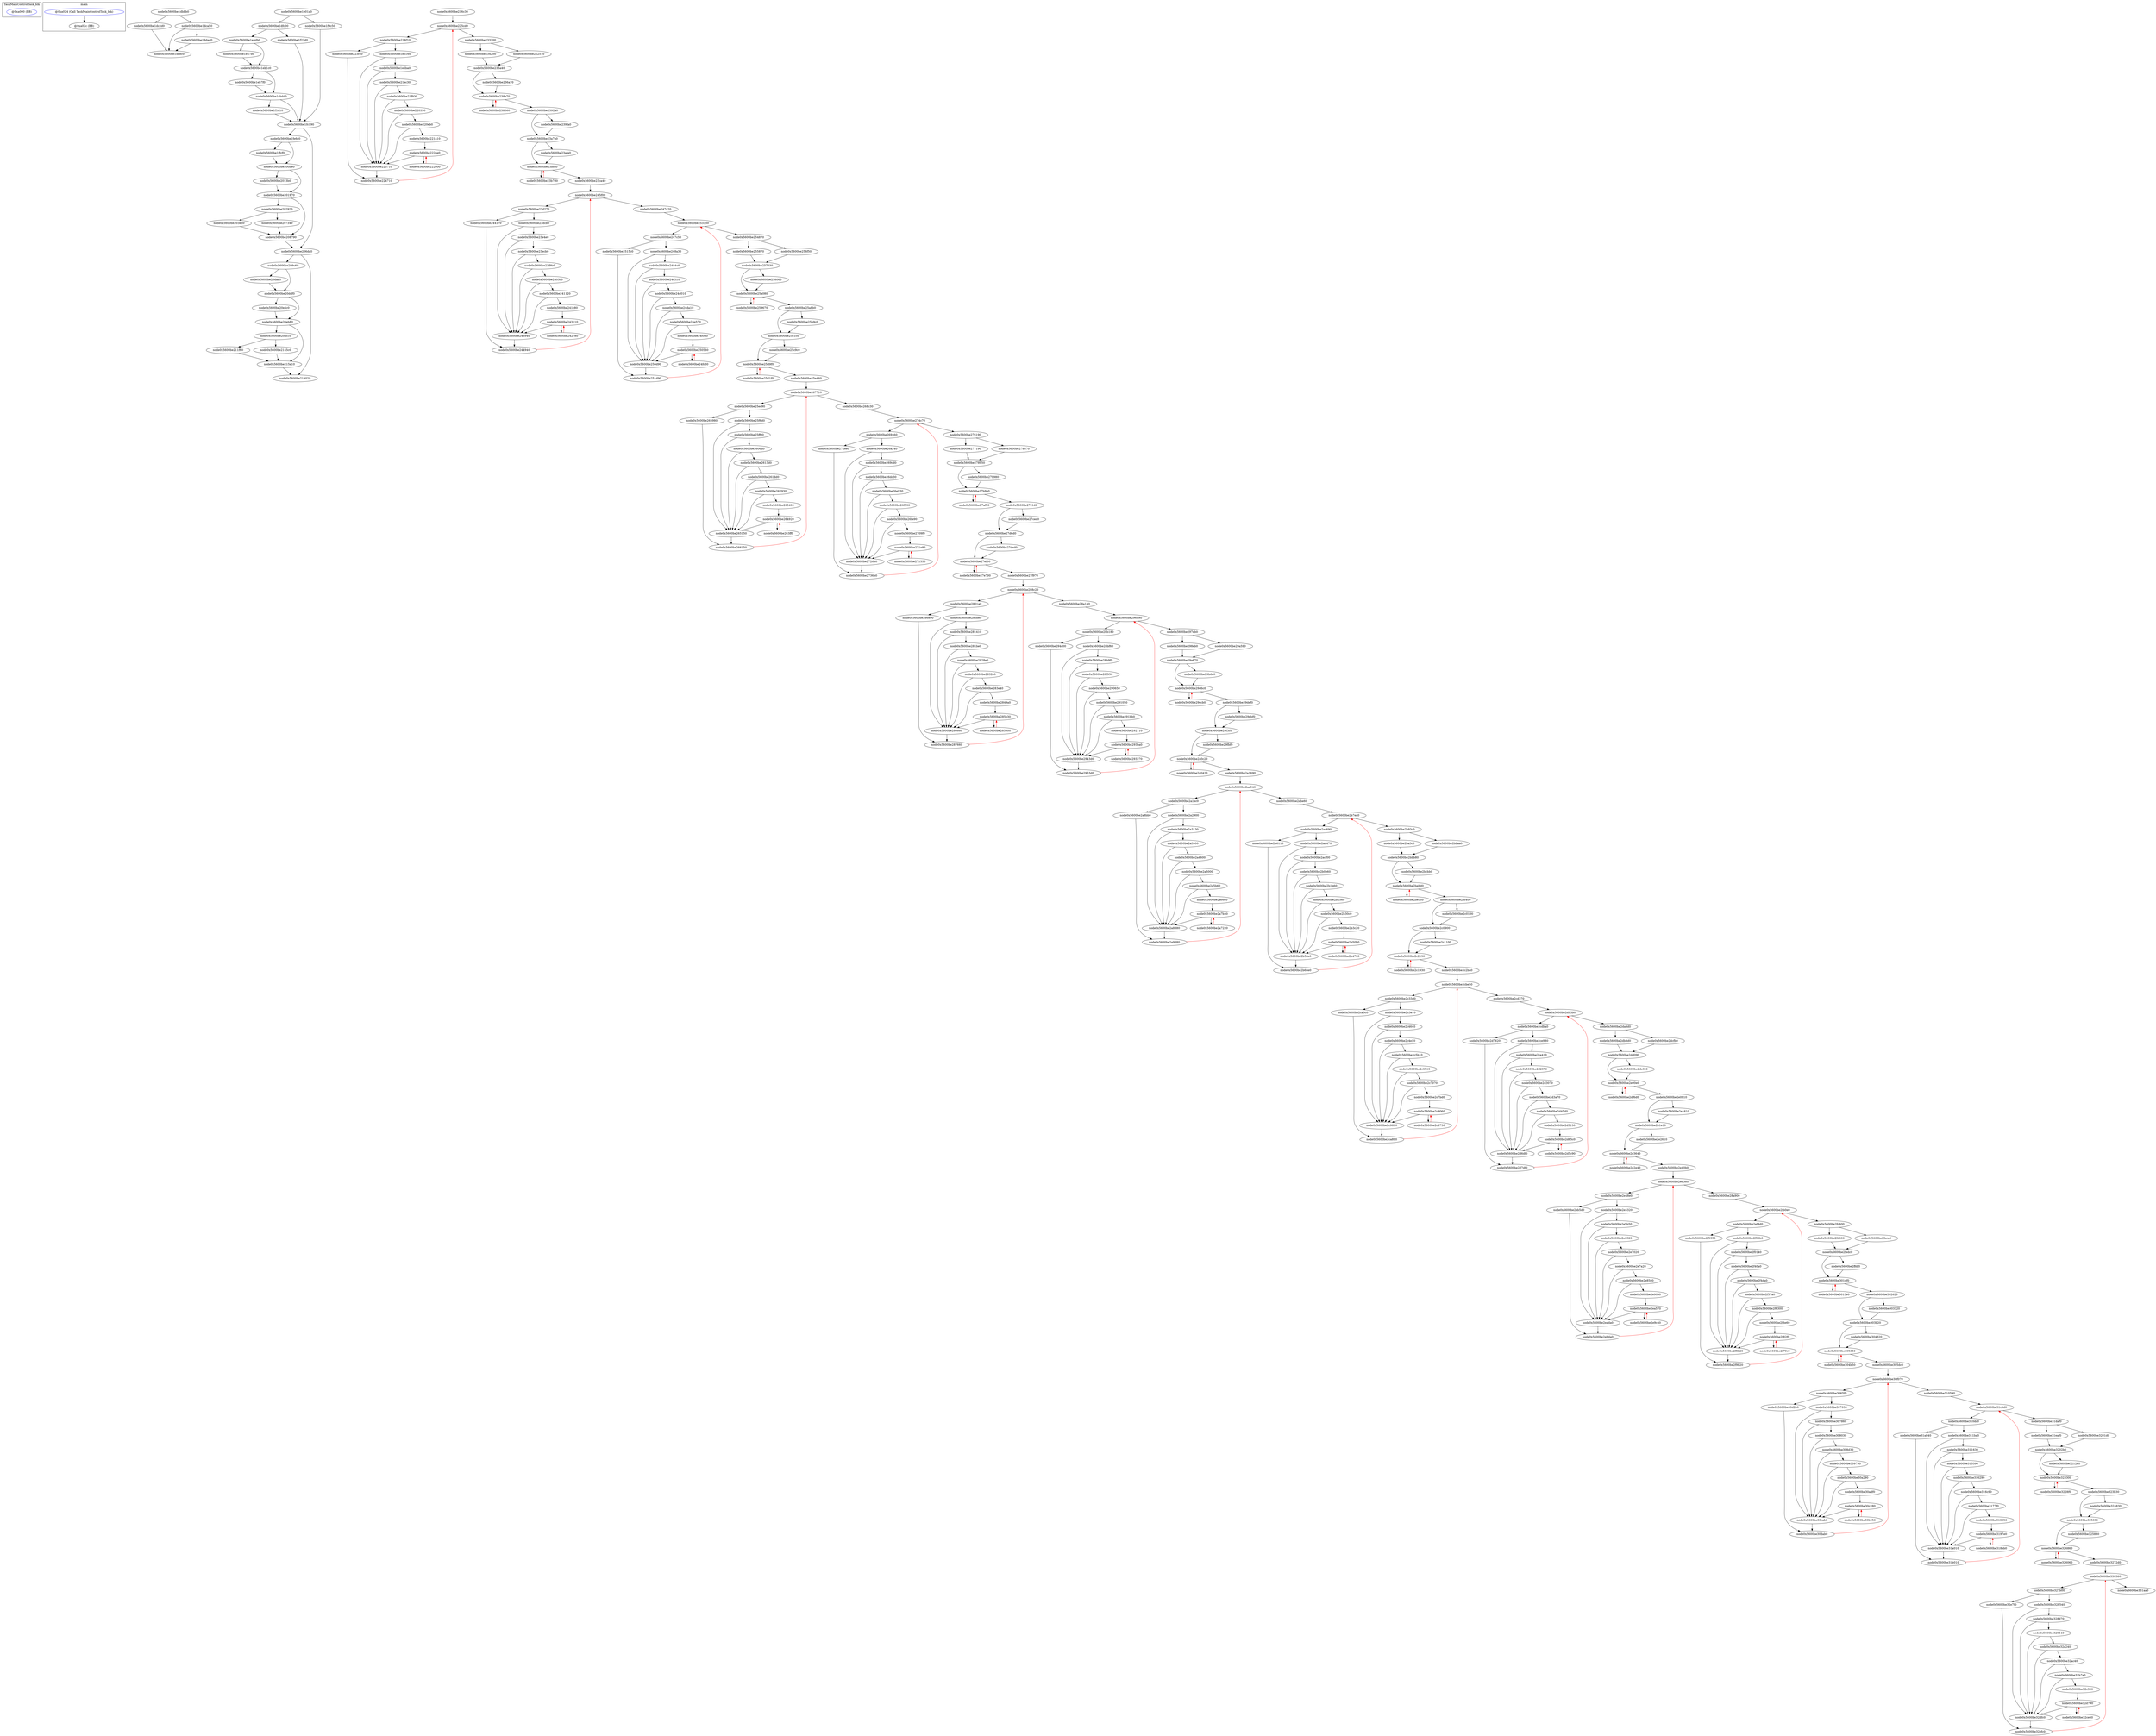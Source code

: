 digraph G {
subgraph cluster_TaskMainControlTask_blk {
graph [label = "TaskMainControlTask_blk"];
node0x5600be226e30 [label = "@0xa000 (BB)" ,color="blue"];
}
subgraph cluster_main {
graph [label = "main"];
node0x5600be228a30 [label = "@0xa024 (Call TaskMainControlTask_blk)" ,color="blue"];
node0x5600be22a320 [label = "@0xa02c (BB)"];
}
node0x5600be1dbbb0 -> node0x5600be1dc2d0;
node0x5600be1dbbb0 -> node0x5600be1dca50;
node0x5600be1dc2d0 -> node0x5600be1deec0;
node0x5600be1dca50 -> node0x5600be1ddad0;
node0x5600be1dca50 -> node0x5600be1deec0;
node0x5600be1ddad0 -> node0x5600be1deec0;
node0x5600be1e01a0 -> node0x5600be1dfc00;
node0x5600be1e01a0 -> node0x5600be1f9c50;
node0x5600be1dfc00 -> node0x5600be1e4db0;
node0x5600be1dfc00 -> node0x5600be1f22d0;
node0x5600be1e4db0 -> node0x5600be1e47b0;
node0x5600be1e4db0 -> node0x5600be1eb1c0;
node0x5600be1e47b0 -> node0x5600be1eb1c0;
node0x5600be1eb1c0 -> node0x5600be1eb7f0;
node0x5600be1eb1c0 -> node0x5600be1ebdd0;
node0x5600be1eb7f0 -> node0x5600be1ebdd0;
node0x5600be1ebdd0 -> node0x5600be1f1d10;
node0x5600be1ebdd0 -> node0x5600be1fc190;
node0x5600be1f1d10 -> node0x5600be1fc190;
node0x5600be1f22d0 -> node0x5600be1fc190;
node0x5600be1f9c50 -> node0x5600be1fc190;
node0x5600be1fc190 -> node0x5600be1fe6c0;
node0x5600be1fc190 -> node0x5600be206da0;
node0x5600be1fe6c0 -> node0x5600be1ffcf0;
node0x5600be1fe6c0 -> node0x5600be200be0;
node0x5600be1ffcf0 -> node0x5600be200be0;
node0x5600be200be0 -> node0x5600be2013b0;
node0x5600be200be0 -> node0x5600be201970;
node0x5600be2013b0 -> node0x5600be201970;
node0x5600be201970 -> node0x5600be202920;
node0x5600be201970 -> node0x5600be208790;
node0x5600be202920 -> node0x5600be203e50;
node0x5600be202920 -> node0x5600be207340;
node0x5600be203e50 -> node0x5600be208790;
node0x5600be207340 -> node0x5600be208790;
node0x5600be208790 -> node0x5600be206da0;
node0x5600be206da0 -> node0x5600be209c60;
node0x5600be206da0 -> node0x5600be214020;
node0x5600be209c60 -> node0x5600be20daa0;
node0x5600be209c60 -> node0x5600be20ddf0;
node0x5600be20daa0 -> node0x5600be20ddf0;
node0x5600be20ddf0 -> node0x5600be20e5c0;
node0x5600be20ddf0 -> node0x5600be20eb80;
node0x5600be20e5c0 -> node0x5600be20eb80;
node0x5600be20eb80 -> node0x5600be20fb10;
node0x5600be20eb80 -> node0x5600be215a10;
node0x5600be20fb10 -> node0x5600be211f60;
node0x5600be20fb10 -> node0x5600be2145c0;
node0x5600be211f60 -> node0x5600be215a10;
node0x5600be2145c0 -> node0x5600be215a10;
node0x5600be215a10 -> node0x5600be214020;
node0x5600be216c30 -> node0x5600be225cd0;
node0x5600be216f10 -> node0x5600be1e6160;
node0x5600be216f10 -> node0x5600be223f40;
node0x5600be1e6160 -> node0x5600be1e5ba0;
node0x5600be1e6160 -> node0x5600be223710;
node0x5600be1e5ba0 -> node0x5600be21ec30;
node0x5600be1e5ba0 -> node0x5600be223710;
node0x5600be21ec30 -> node0x5600be21f930;
node0x5600be21ec30 -> node0x5600be223710;
node0x5600be21f930 -> node0x5600be220350;
node0x5600be21f930 -> node0x5600be223710;
node0x5600be220350 -> node0x5600be220eb0;
node0x5600be220350 -> node0x5600be223710;
node0x5600be220eb0 -> node0x5600be221a10;
node0x5600be220eb0 -> node0x5600be223710;
node0x5600be221a10 -> node0x5600be222ee0;
node0x5600be222e00 -> node0x5600be222ee0[color="red"];
node0x5600be222ee0 -> node0x5600be222e00;
node0x5600be222ee0 -> node0x5600be223710;
node0x5600be223710 -> node0x5600be224710;
node0x5600be223f40 -> node0x5600be224710;
node0x5600be224710 -> node0x5600be225cd0[color="red"];
node0x5600be225cd0 -> node0x5600be216f10;
node0x5600be225cd0 -> node0x5600be233200;
node0x5600be233200 -> node0x5600be234200;
node0x5600be233200 -> node0x5600be222570;
node0x5600be234200 -> node0x5600be235a40;
node0x5600be222570 -> node0x5600be235a40;
node0x5600be235a40 -> node0x5600be236a70;
node0x5600be235a40 -> node0x5600be238a70;
node0x5600be236a70 -> node0x5600be238a70;
node0x5600be238060 -> node0x5600be238a70[color="red"];
node0x5600be238a70 -> node0x5600be238060;
node0x5600be238a70 -> node0x5600be2392a0;
node0x5600be2392a0 -> node0x5600be239fa0;
node0x5600be2392a0 -> node0x5600be23a7a0;
node0x5600be239fa0 -> node0x5600be23a7a0;
node0x5600be23a7a0 -> node0x5600be23afa0;
node0x5600be23a7a0 -> node0x5600be23bfd0;
node0x5600be23afa0 -> node0x5600be23bfd0;
node0x5600be23b7d0 -> node0x5600be23bfd0[color="red"];
node0x5600be23bfd0 -> node0x5600be23b7d0;
node0x5600be23bfd0 -> node0x5600be23ca40;
node0x5600be23ca40 -> node0x5600be245f00;
node0x5600be23d270 -> node0x5600be23dcb0;
node0x5600be23d270 -> node0x5600be244170;
node0x5600be23dcb0 -> node0x5600be23e4e0;
node0x5600be23dcb0 -> node0x5600be243940;
node0x5600be23e4e0 -> node0x5600be23ecb0;
node0x5600be23e4e0 -> node0x5600be243940;
node0x5600be23ecb0 -> node0x5600be23f9b0;
node0x5600be23ecb0 -> node0x5600be243940;
node0x5600be23f9b0 -> node0x5600be2405c0;
node0x5600be23f9b0 -> node0x5600be243940;
node0x5600be2405c0 -> node0x5600be241120;
node0x5600be2405c0 -> node0x5600be243940;
node0x5600be241120 -> node0x5600be241c80;
node0x5600be241120 -> node0x5600be243940;
node0x5600be241c80 -> node0x5600be243110;
node0x5600be2427e0 -> node0x5600be243110[color="red"];
node0x5600be243110 -> node0x5600be2427e0;
node0x5600be243110 -> node0x5600be243940;
node0x5600be243940 -> node0x5600be244940;
node0x5600be244170 -> node0x5600be244940;
node0x5600be244940 -> node0x5600be245f00[color="red"];
node0x5600be245f00 -> node0x5600be23d270;
node0x5600be245f00 -> node0x5600be247420;
node0x5600be247420 -> node0x5600be253350;
node0x5600be247c50 -> node0x5600be248a30;
node0x5600be247c50 -> node0x5600be2515c0;
node0x5600be248a30 -> node0x5600be2484c0;
node0x5600be248a30 -> node0x5600be250d90;
node0x5600be2484c0 -> node0x5600be24c310;
node0x5600be2484c0 -> node0x5600be250d90;
node0x5600be24c310 -> node0x5600be24d010;
node0x5600be24c310 -> node0x5600be250d90;
node0x5600be24d010 -> node0x5600be24da10;
node0x5600be24d010 -> node0x5600be250d90;
node0x5600be24da10 -> node0x5600be24e570;
node0x5600be24da10 -> node0x5600be250d90;
node0x5600be24e570 -> node0x5600be24f0d0;
node0x5600be24e570 -> node0x5600be250d90;
node0x5600be24f0d0 -> node0x5600be250560;
node0x5600be24fc30 -> node0x5600be250560[color="red"];
node0x5600be250560 -> node0x5600be24fc30;
node0x5600be250560 -> node0x5600be250d90;
node0x5600be250d90 -> node0x5600be251d90;
node0x5600be2515c0 -> node0x5600be251d90;
node0x5600be251d90 -> node0x5600be253350[color="red"];
node0x5600be253350 -> node0x5600be247c50;
node0x5600be253350 -> node0x5600be254870;
node0x5600be254870 -> node0x5600be255870;
node0x5600be254870 -> node0x5600be256f50;
node0x5600be255870 -> node0x5600be257030;
node0x5600be256f50 -> node0x5600be257030;
node0x5600be257030 -> node0x5600be258060;
node0x5600be257030 -> node0x5600be25a080;
node0x5600be258060 -> node0x5600be25a080;
node0x5600be259670 -> node0x5600be25a080[color="red"];
node0x5600be25a080 -> node0x5600be259670;
node0x5600be25a080 -> node0x5600be25a8b0;
node0x5600be25a8b0 -> node0x5600be25b9c0;
node0x5600be25a8b0 -> node0x5600be25c1c0;
node0x5600be25b9c0 -> node0x5600be25c1c0;
node0x5600be25c1c0 -> node0x5600be25c9c0;
node0x5600be25c1c0 -> node0x5600be25d9f0;
node0x5600be25c9c0 -> node0x5600be25d9f0;
node0x5600be25d1f0 -> node0x5600be25d9f0[color="red"];
node0x5600be25d9f0 -> node0x5600be25d1f0;
node0x5600be25d9f0 -> node0x5600be25e460;
node0x5600be25e460 -> node0x5600be267710;
node0x5600be25ec90 -> node0x5600be25f6d0;
node0x5600be25ec90 -> node0x5600be265980;
node0x5600be25f6d0 -> node0x5600be25ff00;
node0x5600be25f6d0 -> node0x5600be265150;
node0x5600be25ff00 -> node0x5600be2606d0;
node0x5600be25ff00 -> node0x5600be265150;
node0x5600be2606d0 -> node0x5600be2613d0;
node0x5600be2606d0 -> node0x5600be265150;
node0x5600be2613d0 -> node0x5600be261dd0;
node0x5600be2613d0 -> node0x5600be265150;
node0x5600be261dd0 -> node0x5600be262930;
node0x5600be261dd0 -> node0x5600be265150;
node0x5600be262930 -> node0x5600be263490;
node0x5600be262930 -> node0x5600be265150;
node0x5600be263490 -> node0x5600be264920;
node0x5600be263ff0 -> node0x5600be264920[color="red"];
node0x5600be264920 -> node0x5600be263ff0;
node0x5600be264920 -> node0x5600be265150;
node0x5600be265150 -> node0x5600be266150;
node0x5600be265980 -> node0x5600be266150;
node0x5600be266150 -> node0x5600be267710[color="red"];
node0x5600be267710 -> node0x5600be25ec90;
node0x5600be267710 -> node0x5600be268c30;
node0x5600be268c30 -> node0x5600be274c70;
node0x5600be269460 -> node0x5600be26a240;
node0x5600be269460 -> node0x5600be272ee0;
node0x5600be26a240 -> node0x5600be269cd0;
node0x5600be26a240 -> node0x5600be2726b0;
node0x5600be269cd0 -> node0x5600be26dc30;
node0x5600be269cd0 -> node0x5600be2726b0;
node0x5600be26dc30 -> node0x5600be26e930;
node0x5600be26dc30 -> node0x5600be2726b0;
node0x5600be26e930 -> node0x5600be26f330;
node0x5600be26e930 -> node0x5600be2726b0;
node0x5600be26f330 -> node0x5600be26fe90;
node0x5600be26f330 -> node0x5600be2726b0;
node0x5600be26fe90 -> node0x5600be2709f0;
node0x5600be26fe90 -> node0x5600be2726b0;
node0x5600be2709f0 -> node0x5600be271e80;
node0x5600be271550 -> node0x5600be271e80[color="red"];
node0x5600be271e80 -> node0x5600be271550;
node0x5600be271e80 -> node0x5600be2726b0;
node0x5600be2726b0 -> node0x5600be2736b0;
node0x5600be272ee0 -> node0x5600be2736b0;
node0x5600be2736b0 -> node0x5600be274c70[color="red"];
node0x5600be274c70 -> node0x5600be269460;
node0x5600be274c70 -> node0x5600be276190;
node0x5600be276190 -> node0x5600be277190;
node0x5600be276190 -> node0x5600be278870;
node0x5600be277190 -> node0x5600be278950;
node0x5600be278870 -> node0x5600be278950;
node0x5600be278950 -> node0x5600be279980;
node0x5600be278950 -> node0x5600be27b9a0;
node0x5600be279980 -> node0x5600be27b9a0;
node0x5600be27af90 -> node0x5600be27b9a0[color="red"];
node0x5600be27b9a0 -> node0x5600be27af90;
node0x5600be27b9a0 -> node0x5600be27c1d0;
node0x5600be27c1d0 -> node0x5600be27ced0;
node0x5600be27c1d0 -> node0x5600be27d6d0;
node0x5600be27ced0 -> node0x5600be27d6d0;
node0x5600be27d6d0 -> node0x5600be27ded0;
node0x5600be27d6d0 -> node0x5600be27ef00;
node0x5600be27ded0 -> node0x5600be27ef00;
node0x5600be27e700 -> node0x5600be27ef00[color="red"];
node0x5600be27ef00 -> node0x5600be27e700;
node0x5600be27ef00 -> node0x5600be27f970;
node0x5600be27f970 -> node0x5600be288c20;
node0x5600be2801a0 -> node0x5600be280be0;
node0x5600be2801a0 -> node0x5600be286e90;
node0x5600be280be0 -> node0x5600be281410;
node0x5600be280be0 -> node0x5600be286660;
node0x5600be281410 -> node0x5600be281be0;
node0x5600be281410 -> node0x5600be286660;
node0x5600be281be0 -> node0x5600be2828e0;
node0x5600be281be0 -> node0x5600be286660;
node0x5600be2828e0 -> node0x5600be2832e0;
node0x5600be2828e0 -> node0x5600be286660;
node0x5600be2832e0 -> node0x5600be283e40;
node0x5600be2832e0 -> node0x5600be286660;
node0x5600be283e40 -> node0x5600be2849a0;
node0x5600be283e40 -> node0x5600be286660;
node0x5600be2849a0 -> node0x5600be285e30;
node0x5600be285500 -> node0x5600be285e30[color="red"];
node0x5600be285e30 -> node0x5600be285500;
node0x5600be285e30 -> node0x5600be286660;
node0x5600be286660 -> node0x5600be287660;
node0x5600be286e90 -> node0x5600be287660;
node0x5600be287660 -> node0x5600be288c20[color="red"];
node0x5600be288c20 -> node0x5600be2801a0;
node0x5600be288c20 -> node0x5600be28a140;
node0x5600be28a140 -> node0x5600be296990;
node0x5600be28b180 -> node0x5600be28bf60;
node0x5600be28b180 -> node0x5600be294c00;
node0x5600be28bf60 -> node0x5600be28b9f0;
node0x5600be28bf60 -> node0x5600be2943d0;
node0x5600be28b9f0 -> node0x5600be28f950;
node0x5600be28b9f0 -> node0x5600be2943d0;
node0x5600be28f950 -> node0x5600be290650;
node0x5600be28f950 -> node0x5600be2943d0;
node0x5600be290650 -> node0x5600be291050;
node0x5600be290650 -> node0x5600be2943d0;
node0x5600be291050 -> node0x5600be291bb0;
node0x5600be291050 -> node0x5600be2943d0;
node0x5600be291bb0 -> node0x5600be292710;
node0x5600be291bb0 -> node0x5600be2943d0;
node0x5600be292710 -> node0x5600be293ba0;
node0x5600be293270 -> node0x5600be293ba0[color="red"];
node0x5600be293ba0 -> node0x5600be293270;
node0x5600be293ba0 -> node0x5600be2943d0;
node0x5600be2943d0 -> node0x5600be2953d0;
node0x5600be294c00 -> node0x5600be2953d0;
node0x5600be2953d0 -> node0x5600be296990[color="red"];
node0x5600be296990 -> node0x5600be28b180;
node0x5600be296990 -> node0x5600be297eb0;
node0x5600be297eb0 -> node0x5600be298eb0;
node0x5600be297eb0 -> node0x5600be29a590;
node0x5600be298eb0 -> node0x5600be29a670;
node0x5600be29a590 -> node0x5600be29a670;
node0x5600be29a670 -> node0x5600be29b6a0;
node0x5600be29a670 -> node0x5600be29d6c0;
node0x5600be29b6a0 -> node0x5600be29d6c0;
node0x5600be29ccb0 -> node0x5600be29d6c0[color="red"];
node0x5600be29d6c0 -> node0x5600be29ccb0;
node0x5600be29d6c0 -> node0x5600be29def0;
node0x5600be29def0 -> node0x5600be29ebf0;
node0x5600be29def0 -> node0x5600be29f3f0;
node0x5600be29ebf0 -> node0x5600be29f3f0;
node0x5600be29f3f0 -> node0x5600be29fbf0;
node0x5600be29f3f0 -> node0x5600be2a0c20;
node0x5600be29fbf0 -> node0x5600be2a0c20;
node0x5600be2a0420 -> node0x5600be2a0c20[color="red"];
node0x5600be2a0c20 -> node0x5600be2a0420;
node0x5600be2a0c20 -> node0x5600be2a1690;
node0x5600be2a1690 -> node0x5600be2aa940;
node0x5600be2a1ec0 -> node0x5600be2a2900;
node0x5600be2a1ec0 -> node0x5600be2a8bb0;
node0x5600be2a2900 -> node0x5600be2a3130;
node0x5600be2a2900 -> node0x5600be2a8380;
node0x5600be2a3130 -> node0x5600be2a3900;
node0x5600be2a3130 -> node0x5600be2a8380;
node0x5600be2a3900 -> node0x5600be2a4600;
node0x5600be2a3900 -> node0x5600be2a8380;
node0x5600be2a4600 -> node0x5600be2a5000;
node0x5600be2a4600 -> node0x5600be2a8380;
node0x5600be2a5000 -> node0x5600be2a5b60;
node0x5600be2a5000 -> node0x5600be2a8380;
node0x5600be2a5b60 -> node0x5600be2a66c0;
node0x5600be2a5b60 -> node0x5600be2a8380;
node0x5600be2a66c0 -> node0x5600be2a7b50;
node0x5600be2a7220 -> node0x5600be2a7b50[color="red"];
node0x5600be2a7b50 -> node0x5600be2a7220;
node0x5600be2a7b50 -> node0x5600be2a8380;
node0x5600be2a8380 -> node0x5600be2a9380;
node0x5600be2a8bb0 -> node0x5600be2a9380;
node0x5600be2a9380 -> node0x5600be2aa940[color="red"];
node0x5600be2aa940 -> node0x5600be2a1ec0;
node0x5600be2aa940 -> node0x5600be2abe60;
node0x5600be2abe60 -> node0x5600be2b7ea0;
node0x5600be2ac690 -> node0x5600be2ad470;
node0x5600be2ac690 -> node0x5600be2b6110;
node0x5600be2ad470 -> node0x5600be2acf00;
node0x5600be2ad470 -> node0x5600be2b58e0;
node0x5600be2acf00 -> node0x5600be2b0e60;
node0x5600be2acf00 -> node0x5600be2b58e0;
node0x5600be2b0e60 -> node0x5600be2b1b60;
node0x5600be2b0e60 -> node0x5600be2b58e0;
node0x5600be2b1b60 -> node0x5600be2b2560;
node0x5600be2b1b60 -> node0x5600be2b58e0;
node0x5600be2b2560 -> node0x5600be2b30c0;
node0x5600be2b2560 -> node0x5600be2b58e0;
node0x5600be2b30c0 -> node0x5600be2b3c20;
node0x5600be2b30c0 -> node0x5600be2b58e0;
node0x5600be2b3c20 -> node0x5600be2b50b0;
node0x5600be2b4780 -> node0x5600be2b50b0[color="red"];
node0x5600be2b50b0 -> node0x5600be2b4780;
node0x5600be2b50b0 -> node0x5600be2b58e0;
node0x5600be2b58e0 -> node0x5600be2b68e0;
node0x5600be2b6110 -> node0x5600be2b68e0;
node0x5600be2b68e0 -> node0x5600be2b7ea0[color="red"];
node0x5600be2b7ea0 -> node0x5600be2ac690;
node0x5600be2b7ea0 -> node0x5600be2b93c0;
node0x5600be2b93c0 -> node0x5600be2ba3c0;
node0x5600be2b93c0 -> node0x5600be2bbaa0;
node0x5600be2ba3c0 -> node0x5600be2bbb80;
node0x5600be2bbaa0 -> node0x5600be2bbb80;
node0x5600be2bbb80 -> node0x5600be2bcbb0;
node0x5600be2bbb80 -> node0x5600be2bebd0;
node0x5600be2bcbb0 -> node0x5600be2bebd0;
node0x5600be2be1c0 -> node0x5600be2bebd0[color="red"];
node0x5600be2bebd0 -> node0x5600be2be1c0;
node0x5600be2bebd0 -> node0x5600be2bf400;
node0x5600be2bf400 -> node0x5600be2c0100;
node0x5600be2bf400 -> node0x5600be2c0900;
node0x5600be2c0100 -> node0x5600be2c0900;
node0x5600be2c0900 -> node0x5600be2c1100;
node0x5600be2c0900 -> node0x5600be2c2130;
node0x5600be2c1100 -> node0x5600be2c2130;
node0x5600be2c1930 -> node0x5600be2c2130[color="red"];
node0x5600be2c2130 -> node0x5600be2c1930;
node0x5600be2c2130 -> node0x5600be2c2ba0;
node0x5600be2c2ba0 -> node0x5600be2cbe50;
node0x5600be2c33d0 -> node0x5600be2c3e10;
node0x5600be2c33d0 -> node0x5600be2ca0c0;
node0x5600be2c3e10 -> node0x5600be2c4640;
node0x5600be2c3e10 -> node0x5600be2c9890;
node0x5600be2c4640 -> node0x5600be2c4e10;
node0x5600be2c4640 -> node0x5600be2c9890;
node0x5600be2c4e10 -> node0x5600be2c5b10;
node0x5600be2c4e10 -> node0x5600be2c9890;
node0x5600be2c5b10 -> node0x5600be2c6510;
node0x5600be2c5b10 -> node0x5600be2c9890;
node0x5600be2c6510 -> node0x5600be2c7070;
node0x5600be2c6510 -> node0x5600be2c9890;
node0x5600be2c7070 -> node0x5600be2c7bd0;
node0x5600be2c7070 -> node0x5600be2c9890;
node0x5600be2c7bd0 -> node0x5600be2c9060;
node0x5600be2c8730 -> node0x5600be2c9060[color="red"];
node0x5600be2c9060 -> node0x5600be2c8730;
node0x5600be2c9060 -> node0x5600be2c9890;
node0x5600be2c9890 -> node0x5600be2ca890;
node0x5600be2ca0c0 -> node0x5600be2ca890;
node0x5600be2ca890 -> node0x5600be2cbe50[color="red"];
node0x5600be2cbe50 -> node0x5600be2c33d0;
node0x5600be2cbe50 -> node0x5600be2cd370;
node0x5600be2cd370 -> node0x5600be2d93b0;
node0x5600be2cdba0 -> node0x5600be2ce980;
node0x5600be2cdba0 -> node0x5600be2d7620;
node0x5600be2ce980 -> node0x5600be2ce410;
node0x5600be2ce980 -> node0x5600be2d6df0;
node0x5600be2ce410 -> node0x5600be2d2370;
node0x5600be2ce410 -> node0x5600be2d6df0;
node0x5600be2d2370 -> node0x5600be2d3070;
node0x5600be2d2370 -> node0x5600be2d6df0;
node0x5600be2d3070 -> node0x5600be2d3a70;
node0x5600be2d3070 -> node0x5600be2d6df0;
node0x5600be2d3a70 -> node0x5600be2d45d0;
node0x5600be2d3a70 -> node0x5600be2d6df0;
node0x5600be2d45d0 -> node0x5600be2d5130;
node0x5600be2d45d0 -> node0x5600be2d6df0;
node0x5600be2d5130 -> node0x5600be2d65c0;
node0x5600be2d5c90 -> node0x5600be2d65c0[color="red"];
node0x5600be2d65c0 -> node0x5600be2d5c90;
node0x5600be2d65c0 -> node0x5600be2d6df0;
node0x5600be2d6df0 -> node0x5600be2d7df0;
node0x5600be2d7620 -> node0x5600be2d7df0;
node0x5600be2d7df0 -> node0x5600be2d93b0[color="red"];
node0x5600be2d93b0 -> node0x5600be2cdba0;
node0x5600be2d93b0 -> node0x5600be2da8d0;
node0x5600be2da8d0 -> node0x5600be2db8d0;
node0x5600be2da8d0 -> node0x5600be2dcfb0;
node0x5600be2db8d0 -> node0x5600be2dd090;
node0x5600be2dcfb0 -> node0x5600be2dd090;
node0x5600be2dd090 -> node0x5600be2de0c0;
node0x5600be2dd090 -> node0x5600be2e00e0;
node0x5600be2de0c0 -> node0x5600be2e00e0;
node0x5600be2df6d0 -> node0x5600be2e00e0[color="red"];
node0x5600be2e00e0 -> node0x5600be2df6d0;
node0x5600be2e00e0 -> node0x5600be2e0910;
node0x5600be2e0910 -> node0x5600be2e1610;
node0x5600be2e0910 -> node0x5600be2e1e10;
node0x5600be2e1610 -> node0x5600be2e1e10;
node0x5600be2e1e10 -> node0x5600be2e2610;
node0x5600be2e1e10 -> node0x5600be2e3640;
node0x5600be2e2610 -> node0x5600be2e3640;
node0x5600be2e2e40 -> node0x5600be2e3640[color="red"];
node0x5600be2e3640 -> node0x5600be2e2e40;
node0x5600be2e3640 -> node0x5600be2e40b0;
node0x5600be2e40b0 -> node0x5600be2ed360;
node0x5600be2e48e0 -> node0x5600be2e5320;
node0x5600be2e48e0 -> node0x5600be2eb5d0;
node0x5600be2e5320 -> node0x5600be2e5b50;
node0x5600be2e5320 -> node0x5600be2eada0;
node0x5600be2e5b50 -> node0x5600be2e6320;
node0x5600be2e5b50 -> node0x5600be2eada0;
node0x5600be2e6320 -> node0x5600be2e7020;
node0x5600be2e6320 -> node0x5600be2eada0;
node0x5600be2e7020 -> node0x5600be2e7a20;
node0x5600be2e7020 -> node0x5600be2eada0;
node0x5600be2e7a20 -> node0x5600be2e8580;
node0x5600be2e7a20 -> node0x5600be2eada0;
node0x5600be2e8580 -> node0x5600be2e90e0;
node0x5600be2e8580 -> node0x5600be2eada0;
node0x5600be2e90e0 -> node0x5600be2ea570;
node0x5600be2e9c40 -> node0x5600be2ea570[color="red"];
node0x5600be2ea570 -> node0x5600be2e9c40;
node0x5600be2ea570 -> node0x5600be2eada0;
node0x5600be2eada0 -> node0x5600be2ebda0;
node0x5600be2eb5d0 -> node0x5600be2ebda0;
node0x5600be2ebda0 -> node0x5600be2ed360[color="red"];
node0x5600be2ed360 -> node0x5600be2e48e0;
node0x5600be2ed360 -> node0x5600be28a900;
node0x5600be28a900 -> node0x5600be2fb0e0;
node0x5600be2ef8d0 -> node0x5600be2f06b0;
node0x5600be2ef8d0 -> node0x5600be2f9350;
node0x5600be2f06b0 -> node0x5600be2f0140;
node0x5600be2f06b0 -> node0x5600be2f8b20;
node0x5600be2f0140 -> node0x5600be2f40a0;
node0x5600be2f0140 -> node0x5600be2f8b20;
node0x5600be2f40a0 -> node0x5600be2f4da0;
node0x5600be2f40a0 -> node0x5600be2f8b20;
node0x5600be2f4da0 -> node0x5600be2f57a0;
node0x5600be2f4da0 -> node0x5600be2f8b20;
node0x5600be2f57a0 -> node0x5600be2f6300;
node0x5600be2f57a0 -> node0x5600be2f8b20;
node0x5600be2f6300 -> node0x5600be2f6e60;
node0x5600be2f6300 -> node0x5600be2f8b20;
node0x5600be2f6e60 -> node0x5600be2f82f0;
node0x5600be2f79c0 -> node0x5600be2f82f0[color="red"];
node0x5600be2f82f0 -> node0x5600be2f79c0;
node0x5600be2f82f0 -> node0x5600be2f8b20;
node0x5600be2f8b20 -> node0x5600be2f9b20;
node0x5600be2f9350 -> node0x5600be2f9b20;
node0x5600be2f9b20 -> node0x5600be2fb0e0[color="red"];
node0x5600be2fb0e0 -> node0x5600be2ef8d0;
node0x5600be2fb0e0 -> node0x5600be2fc600;
node0x5600be2fc600 -> node0x5600be2fd600;
node0x5600be2fc600 -> node0x5600be2fece0;
node0x5600be2fd600 -> node0x5600be2fedc0;
node0x5600be2fece0 -> node0x5600be2fedc0;
node0x5600be2fedc0 -> node0x5600be2ffdf0;
node0x5600be2fedc0 -> node0x5600be301df0;
node0x5600be2ffdf0 -> node0x5600be301df0;
node0x5600be3013e0 -> node0x5600be301df0[color="red"];
node0x5600be301df0 -> node0x5600be3013e0;
node0x5600be301df0 -> node0x5600be302620;
node0x5600be302620 -> node0x5600be303320;
node0x5600be302620 -> node0x5600be303b20;
node0x5600be303320 -> node0x5600be303b20;
node0x5600be303b20 -> node0x5600be304320;
node0x5600be303b20 -> node0x5600be305350;
node0x5600be304320 -> node0x5600be305350;
node0x5600be304b50 -> node0x5600be305350[color="red"];
node0x5600be305350 -> node0x5600be304b50;
node0x5600be305350 -> node0x5600be305dc0;
node0x5600be305dc0 -> node0x5600be30f070;
node0x5600be3065f0 -> node0x5600be307030;
node0x5600be3065f0 -> node0x5600be30d2e0;
node0x5600be307030 -> node0x5600be307860;
node0x5600be307030 -> node0x5600be30cab0;
node0x5600be307860 -> node0x5600be308030;
node0x5600be307860 -> node0x5600be30cab0;
node0x5600be308030 -> node0x5600be308d30;
node0x5600be308030 -> node0x5600be30cab0;
node0x5600be308d30 -> node0x5600be309730;
node0x5600be308d30 -> node0x5600be30cab0;
node0x5600be309730 -> node0x5600be30a290;
node0x5600be309730 -> node0x5600be30cab0;
node0x5600be30a290 -> node0x5600be30adf0;
node0x5600be30a290 -> node0x5600be30cab0;
node0x5600be30adf0 -> node0x5600be30c280;
node0x5600be30b950 -> node0x5600be30c280[color="red"];
node0x5600be30c280 -> node0x5600be30b950;
node0x5600be30c280 -> node0x5600be30cab0;
node0x5600be30cab0 -> node0x5600be30dab0;
node0x5600be30d2e0 -> node0x5600be30dab0;
node0x5600be30dab0 -> node0x5600be30f070[color="red"];
node0x5600be30f070 -> node0x5600be3065f0;
node0x5600be30f070 -> node0x5600be310590;
node0x5600be310590 -> node0x5600be31c5d0;
node0x5600be310dc0 -> node0x5600be311ba0;
node0x5600be310dc0 -> node0x5600be31a840;
node0x5600be311ba0 -> node0x5600be311630;
node0x5600be311ba0 -> node0x5600be31a010;
node0x5600be311630 -> node0x5600be315590;
node0x5600be311630 -> node0x5600be31a010;
node0x5600be315590 -> node0x5600be316290;
node0x5600be315590 -> node0x5600be31a010;
node0x5600be316290 -> node0x5600be316c90;
node0x5600be316290 -> node0x5600be31a010;
node0x5600be316c90 -> node0x5600be3177f0;
node0x5600be316c90 -> node0x5600be31a010;
node0x5600be3177f0 -> node0x5600be318350;
node0x5600be3177f0 -> node0x5600be31a010;
node0x5600be318350 -> node0x5600be3197e0;
node0x5600be318eb0 -> node0x5600be3197e0[color="red"];
node0x5600be3197e0 -> node0x5600be318eb0;
node0x5600be3197e0 -> node0x5600be31a010;
node0x5600be31a010 -> node0x5600be31b010;
node0x5600be31a840 -> node0x5600be31b010;
node0x5600be31b010 -> node0x5600be31c5d0[color="red"];
node0x5600be31c5d0 -> node0x5600be310dc0;
node0x5600be31c5d0 -> node0x5600be31daf0;
node0x5600be31daf0 -> node0x5600be31eaf0;
node0x5600be31daf0 -> node0x5600be3201d0;
node0x5600be31eaf0 -> node0x5600be3202b0;
node0x5600be3201d0 -> node0x5600be3202b0;
node0x5600be3202b0 -> node0x5600be3212e0;
node0x5600be3202b0 -> node0x5600be323300;
node0x5600be3212e0 -> node0x5600be323300;
node0x5600be3228f0 -> node0x5600be323300[color="red"];
node0x5600be323300 -> node0x5600be3228f0;
node0x5600be323300 -> node0x5600be323b30;
node0x5600be323b30 -> node0x5600be324830;
node0x5600be323b30 -> node0x5600be325030;
node0x5600be324830 -> node0x5600be325030;
node0x5600be325030 -> node0x5600be325830;
node0x5600be325030 -> node0x5600be326860;
node0x5600be325830 -> node0x5600be326860;
node0x5600be326060 -> node0x5600be326860[color="red"];
node0x5600be326860 -> node0x5600be326060;
node0x5600be326860 -> node0x5600be3272d0;
node0x5600be3272d0 -> node0x5600be330580;
node0x5600be327b00 -> node0x5600be328540;
node0x5600be327b00 -> node0x5600be32e7f0;
node0x5600be328540 -> node0x5600be328d70;
node0x5600be328540 -> node0x5600be32dfc0;
node0x5600be328d70 -> node0x5600be329540;
node0x5600be328d70 -> node0x5600be32dfc0;
node0x5600be329540 -> node0x5600be32a240;
node0x5600be329540 -> node0x5600be32dfc0;
node0x5600be32a240 -> node0x5600be32ac40;
node0x5600be32a240 -> node0x5600be32dfc0;
node0x5600be32ac40 -> node0x5600be32b7a0;
node0x5600be32ac40 -> node0x5600be32dfc0;
node0x5600be32b7a0 -> node0x5600be32c300;
node0x5600be32b7a0 -> node0x5600be32dfc0;
node0x5600be32c300 -> node0x5600be32d790;
node0x5600be32ce60 -> node0x5600be32d790[color="red"];
node0x5600be32d790 -> node0x5600be32ce60;
node0x5600be32d790 -> node0x5600be32dfc0;
node0x5600be32dfc0 -> node0x5600be32efc0;
node0x5600be32e7f0 -> node0x5600be32efc0;
node0x5600be32efc0 -> node0x5600be330580[color="red"];
node0x5600be330580 -> node0x5600be327b00;
node0x5600be330580 -> node0x5600be331aa0;
node0x5600be228a30 -> node0x5600be22a320;
}
